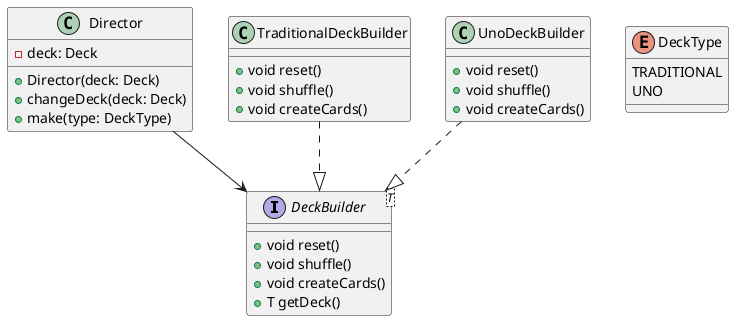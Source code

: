 @startuml colaborativadois

interface DeckBuilder<T> {
    + void reset()
    + void shuffle()
    + void createCards()
    + T getDeck() 
}

class Director {
    - deck: Deck
    + Director(deck: Deck)
    + changeDeck(deck: Deck)
    + make(type: DeckType)
}

class TraditionalDeckBuilder {
    + void reset()
    + void shuffle()
    + void createCards()
}

class UnoDeckBuilder {
    + void reset()
    + void shuffle()
    + void createCards()
}

enum DeckType {
    TRADITIONAL
    UNO
}

' Relacionamentos

UnoDeckBuilder ..|> DeckBuilder
TraditionalDeckBuilder ..|> DeckBuilder

Director --> DeckBuilder

@enduml